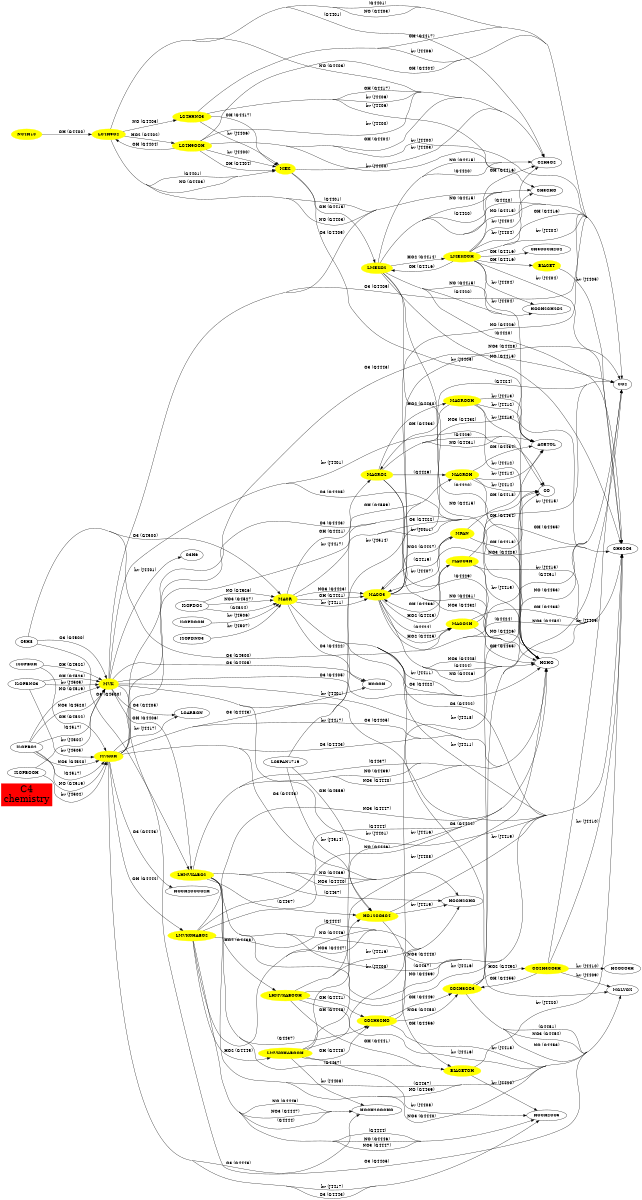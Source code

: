 // Created automatically by xgraphviz, DO NOT EDIT!
digraph C4 {
  concentrate=true;
  rankdir=LR;
  size="8,8";
"C4\nchemistry"
  [shape=box, fontsize=30,
  style="filled", color=red];
subgraph species {
node[shape=oval,
  color=yellow,
  style="filled"];
BIACET
BIACETOH
CO2H3CHO
CO2H3CO3
CO2H3CO3H
HO12CO3C4
LC4H9NO3
LC4H9O2
LC4H9OOH
LHMVKABO2
LHMVKABOOH
LMEKO2
LMEKOOH
LMVKOHABO2
LMVKOHABOOH
MACO2H
MACO3
MACO3H
MACR
MACRO2
MACROH
MACROOH
MEK
MPAN
MVK
MVKOH
NC4H10
}
BIACET -> CH3CO3 [label = "hv (J4405)"];
BIACETOH -> CH3CO3 [label = "hv (J4420)"];
BIACETOH -> HOCH2CO3 [label = "hv (J4420)"];
C5H8 -> LHMVKABO2 [label = "O3 (G4500)"];
C5H8 -> MACO2H [label = "O3 (G4500)"];
C5H8 -> MACR [label = "O3 (G4500)"];
C5H8 -> MVK [label = "O3 (G4500)"];
CO2H3CHO -> CO [label = "hv (J4418)"];
CO2H3CHO -> CO2H3CO3 [label = "NO3 (G4450)"];
CO2H3CHO -> CO2H3CO3 [label = "OH (G4449)"];
CO2H3CHO -> MGLYOX [label = "hv (J4418)"];
CO2H3CO3 -> CO2 [label = " (G4451)"];
CO2H3CO3 -> CO2 [label = "NO (G4453)"];
CO2H3CO3 -> CO2 [label = "NO3 (G4454)"];
CO2H3CO3 -> CO2H3CO3H [label = "HO2 (G4452)"];
CO2H3CO3 -> MGLYOX [label = " (G4451)"];
CO2H3CO3 -> MGLYOX [label = "NO (G4453)"];
CO2H3CO3 -> MGLYOX [label = "NO3 (G4454)"];
CO2H3CO3H -> CH3CO3 [label = "hv (J4410)"];
CO2H3CO3H -> CO2 [label = "hv (J4409)"];
CO2H3CO3H -> CO2H3CO3 [label = "OH (G4455)"];
CO2H3CO3H -> HCOCO3H [label = "hv (J4410)"];
CO2H3CO3H -> MGLYOX [label = "hv (J4409)"];
HO12CO3C4 -> BIACETOH [label = "OH (G4456)"];
HO12CO3C4 -> CH3CO3 [label = "hv (J4419)"];
HO12CO3C4 -> HOCH2CHO [label = "hv (J4419)"];
ISOPBNO3 -> MVK [label = "OH (G4523)"];
ISOPBNO3 -> MVK [label = "hv (J4505)"];
ISOPBNO3 -> MVKOH [label = "hv (J4505)"];
ISOPBO2 -> MVK [label = " (G4517)"];
ISOPBO2 -> MVK [label = "NO (G4519)"];
ISOPBO2 -> MVK [label = "NO3 (G4520)"];
ISOPBO2 -> MVKOH [label = " (G4517)"];
ISOPBO2 -> MVKOH [label = "NO (G4519)"];
ISOPBO2 -> MVKOH [label = "NO3 (G4520)"];
ISOPBOH -> MVK [label = "OH (G4522)"];
ISOPBOH -> MVKOH [label = "OH (G4522)"];
ISOPBOOH -> MVK [label = "hv (J4504)"];
ISOPBOOH -> MVKOH [label = "hv (J4504)"];
ISOPDNO3 -> MACR [label = "hv (J4507)"];
ISOPDO2 -> MACR [label = " (G4524)"];
ISOPDO2 -> MACR [label = "NO (G4526)"];
ISOPDO2 -> MACR [label = "NO3 (G4527)"];
ISOPDOOH -> MACR [label = "hv (J4506)"];
LC4H9NO3 -> C2H5O2 [label = "OH (G4417)"];
LC4H9NO3 -> C2H5O2 [label = "hv (J4406)"];
LC4H9NO3 -> CH3CHO [label = "hv (J4406)"];
LC4H9NO3 -> CO2 [label = "OH (G4417)"];
LC4H9NO3 -> CO2 [label = "hv (J4406)"];
LC4H9NO3 -> MEK [label = "OH (G4417)"];
LC4H9NO3 -> MEK [label = "hv (J4406)"];
LC4H9O2 -> C2H5O2 [label = " (G4401)"];
LC4H9O2 -> C2H5O2 [label = "NO (G4403)"];
LC4H9O2 -> CH3CHO [label = " (G4401)"];
LC4H9O2 -> CH3CHO [label = "NO (G4403)"];
LC4H9O2 -> CO2 [label = " (G4401)"];
LC4H9O2 -> CO2 [label = "NO (G4403)"];
LC4H9O2 -> LC4H9NO3 [label = "NO (G4403)"];
LC4H9O2 -> LC4H9OOH [label = "HO2 (G4402)"];
LC4H9O2 -> MEK [label = " (G4401)"];
LC4H9O2 -> MEK [label = "NO (G4403)"];
LC4H9OOH -> C2H5O2 [label = "OH (G4404)"];
LC4H9OOH -> C2H5O2 [label = "hv (J4400)"];
LC4H9OOH -> CH3CHO [label = "hv (J4400)"];
LC4H9OOH -> CO2 [label = "OH (G4404)"];
LC4H9OOH -> CO2 [label = "hv (J4400)"];
LC4H9OOH -> LC4H9O2 [label = "OH (G4404)"];
LC4H9OOH -> MEK [label = "OH (G4404)"];
LC4H9OOH -> MEK [label = "hv (J4400)"];
LC5PAN1719 -> HO12CO3C4 [label = "OH (G4559)"];
LC5PAN1719 -> HO12CO3C4 [label = "hv (J4514)"];
LC5PAN1719 -> MACROH [label = "OH (G4559)"];
LC5PAN1719 -> MACROH [label = "hv (J4514)"];
LHMVKABO2 -> BIACETOH [label = " (G4437)"];
LHMVKABO2 -> CH3CO3 [label = " (G4437)"];
LHMVKABO2 -> CH3CO3 [label = "NO (G4439)"];
LHMVKABO2 -> CH3CO3 [label = "NO3 (G4440)"];
LHMVKABO2 -> CO2H3CHO [label = " (G4437)"];
LHMVKABO2 -> HCHO [label = " (G4437)"];
LHMVKABO2 -> HCHO [label = "NO (G4439)"];
LHMVKABO2 -> HCHO [label = "NO3 (G4440)"];
LHMVKABO2 -> HO12CO3C4 [label = " (G4437)"];
LHMVKABO2 -> HOCH2CHO [label = " (G4437)"];
LHMVKABO2 -> HOCH2CHO [label = "NO (G4439)"];
LHMVKABO2 -> HOCH2CHO [label = "NO3 (G4440)"];
LHMVKABO2 -> LHMVKABOOH [label = "HO2 (G4438)"];
LHMVKABO2 -> MGLYOX [label = " (G4437)"];
LHMVKABO2 -> MGLYOX [label = "NO (G4439)"];
LHMVKABO2 -> MGLYOX [label = "NO3 (G4440)"];
LHMVKABOOH -> BIACETOH [label = "OH (G4441)"];
LHMVKABOOH -> CH3CO3 [label = "hv (J4416)"];
LHMVKABOOH -> CO2H3CHO [label = "OH (G4441)"];
LHMVKABOOH -> HCHO [label = "hv (J4416)"];
LHMVKABOOH -> HOCH2CHO [label = "hv (J4416)"];
LHMVKABOOH -> MGLYOX [label = "hv (J4416)"];
LMEKO2 -> C2H5O2 [label = " (G4420)"];
LMEKO2 -> C2H5O2 [label = "NO (G4415)"];
LMEKO2 -> CH3CHO [label = " (G4420)"];
LMEKO2 -> CH3CHO [label = "NO (G4415)"];
LMEKO2 -> CH3CO3 [label = " (G4420)"];
LMEKO2 -> CH3CO3 [label = "NO (G4415)"];
LMEKO2 -> CO2 [label = " (G4420)"];
LMEKO2 -> CO2 [label = "NO (G4415)"];
LMEKO2 -> HCHO [label = " (G4420)"];
LMEKO2 -> HCHO [label = "NO (G4415)"];
LMEKO2 -> HOCH2CH2O2 [label = " (G4420)"];
LMEKO2 -> HOCH2CH2O2 [label = "NO (G4415)"];
LMEKO2 -> LMEKOOH [label = "HO2 (G4414)"];
LMEKOOH -> BIACET [label = "OH (G4416)"];
LMEKOOH -> C2H5O2 [label = "OH (G4416)"];
LMEKOOH -> C2H5O2 [label = "hv (J4404)"];
LMEKOOH -> CH3CHO [label = "hv (J4404)"];
LMEKOOH -> CH3CO3 [label = "hv (J4404)"];
LMEKOOH -> CH3COCH2O2 [label = "OH (G4416)"];
LMEKOOH -> CO2 [label = "OH (G4416)"];
LMEKOOH -> CO2 [label = "hv (J4404)"];
LMEKOOH -> HCHO [label = "hv (J4404)"];
LMEKOOH -> HOCH2CH2O2 [label = "hv (J4404)"];
LMEKOOH -> LMEKO2 [label = "OH (G4416)"];
LMVKOHABO2 -> HCHO [label = " (G4444)"];
LMVKOHABO2 -> HCHO [label = "NO (G4446)"];
LMVKOHABO2 -> HCHO [label = "NO3 (G4447)"];
LMVKOHABO2 -> HOCH2CHO [label = " (G4444)"];
LMVKOHABO2 -> HOCH2CHO [label = "NO (G4446)"];
LMVKOHABO2 -> HOCH2CHO [label = "NO3 (G4447)"];
LMVKOHABO2 -> HOCH2CO3 [label = " (G4444)"];
LMVKOHABO2 -> HOCH2CO3 [label = "NO (G4446)"];
LMVKOHABO2 -> HOCH2CO3 [label = "NO3 (G4447)"];
LMVKOHABO2 -> HOCH2COCHO [label = " (G4444)"];
LMVKOHABO2 -> HOCH2COCHO [label = "NO (G4446)"];
LMVKOHABO2 -> HOCH2COCHO [label = "NO3 (G4447)"];
LMVKOHABO2 -> LMVKOHABOOH [label = "HO2 (G4445)"];
LMVKOHABOOH -> CO2H3CHO [label = "OH (G4448)"];
LMVKOHABOOH -> HCHO [label = "hv (J4408)"];
LMVKOHABOOH -> HO12CO3C4 [label = "OH (G4448)"];
LMVKOHABOOH -> HOCH2CHO [label = "hv (J4408)"];
LMVKOHABOOH -> HOCH2CO3 [label = "hv (J4408)"];
LMVKOHABOOH -> HOCH2COCHO [label = "hv (J4408)"];
MACO2H -> CH3CO3 [label = "OH (G4435)"];
MACO2H -> CO2 [label = "OH (G4435)"];
MACO2H -> HCHO [label = "OH (G4435)"];
MACO3 -> CH3CO3 [label = " (G4424)"];
MACO3 -> CH3CO3 [label = "NO (G4426)"];
MACO3 -> CH3CO3 [label = "NO3 (G4428)"];
MACO3 -> CO2 [label = " (G4424)"];
MACO3 -> CO2 [label = "NO (G4426)"];
MACO3 -> CO2 [label = "NO3 (G4428)"];
MACO3 -> HCHO [label = " (G4424)"];
MACO3 -> HCHO [label = "NO (G4426)"];
MACO3 -> HCHO [label = "NO3 (G4428)"];
MACO3 -> MACO2H [label = " (G4424)"];
MACO3 -> MACO2H [label = "HO2 (G4425)"];
MACO3 -> MACO3H [label = "HO2 (G4425)"];
MACO3 -> MPAN [label = "NO2 (G4427)"];
MACO3H -> CH3CO3 [label = "hv (J4415)"];
MACO3H -> CO2 [label = "hv (J4415)"];
MACO3H -> HCHO [label = "hv (J4415)"];
MACO3H -> MACO3 [label = "OH (G4436)"];
MACR -> CH3CO3 [label = "O3 (G4422)"];
MACR -> CH3CO3 [label = "hv (J4411)"];
MACR -> CO [label = "O3 (G4422)"];
MACR -> CO [label = "hv (J4411)"];
MACR -> HCHO [label = "O3 (G4422)"];
MACR -> HCHO [label = "hv (J4411)"];
MACR -> HCOOH [label = "O3 (G4422)"];
MACR -> MACO3 [label = "NO3 (G4423)"];
MACR -> MACO3 [label = "OH (G4421)"];
MACR -> MACO3 [label = "hv (J4411)"];
MACR -> MACRO2 [label = "OH (G4421)"];
MACR -> MGLYOX [label = "O3 (G4422)"];
MACRO2 -> ACETOL [label = " (G4429)"];
MACRO2 -> ACETOL [label = "NO (G4431)"];
MACRO2 -> ACETOL [label = "NO3 (G4432)"];
MACRO2 -> HCHO [label = " (G4429)"];
MACRO2 -> HCHO [label = "NO (G4431)"];
MACRO2 -> HCHO [label = "NO3 (G4432)"];
MACRO2 -> MACROH [label = " (G4429)"];
MACRO2 -> MACROOH [label = "HO2 (G4430)"];
MACROH -> ACETOL [label = "OH (G4434)"];
MACROH -> ACETOL [label = "hv (J4414)"];
MACROH -> CO [label = "hv (J4414)"];
MACROH -> HCHO [label = "OH (G4434)"];
MACROOH -> ACETOL [label = "hv (J4412)"];
MACROOH -> ACETOL [label = "hv (J4413)"];
MACROOH -> CO [label = "hv (J4413)"];
MACROOH -> HCHO [label = "hv (J4412)"];
MACROOH -> MACRO2 [label = "OH (G4433)"];
MEK -> C2H5O2 [label = "hv (J4403)"];
MEK -> CH3CO3 [label = "hv (J4403)"];
MEK -> LMEKO2 [label = "OH (G4413)"];
MPAN -> ACETOL [label = "OH (G4418)"];
MPAN -> CO [label = "OH (G4418)"];
MPAN -> MACO3 [label = " (G4419)"];
MPAN -> MACO3 [label = "hv (J4407)"];
MVK -> C3H6 [label = "hv (J4401)"];
MVK -> CH3CHO [label = "O3 (G4405)"];
MVK -> CH3CO3 [label = "O3 (G4405)"];
MVK -> CH3CO3 [label = "hv (J4401)"];
MVK -> CO [label = "O3 (G4405)"];
MVK -> CO [label = "hv (J4401)"];
MVK -> CO2 [label = "O3 (G4405)"];
MVK -> HCHO [label = "O3 (G4405)"];
MVK -> HCHO [label = "hv (J4401)"];
MVK -> HCOOH [label = "O3 (G4405)"];
MVK -> LCARBON [label = "O3 (G4405)"];
MVK -> LHMVKABO2 [label = "OH (G4406)"];
MVK -> MGLYOX [label = "O3 (G4405)"];
MVKOH -> CO [label = "O3 (G4443)"];
MVKOH -> CO [label = "hv (J4417)"];
MVKOH -> CO2 [label = "O3 (G4443)"];
MVKOH -> HCHO [label = "O3 (G4443)"];
MVKOH -> HCHO [label = "hv (J4417)"];
MVKOH -> HCOOH [label = "O3 (G4443)"];
MVKOH -> HOCH2CHO [label = "O3 (G4443)"];
MVKOH -> HOCH2CO3 [label = "O3 (G4443)"];
MVKOH -> HOCH2CO3 [label = "hv (J4417)"];
MVKOH -> HOCH2COCHO [label = "O3 (G4443)"];
MVKOH -> HOCH2COCO2H [label = "O3 (G4443)"];
MVKOH -> LCARBON [label = "hv (J4417)"];
MVKOH -> LMVKOHABO2 [label = "OH (G4442)"];
NC4H10 -> LC4H9O2 [label = "OH (G4400)"];
}
